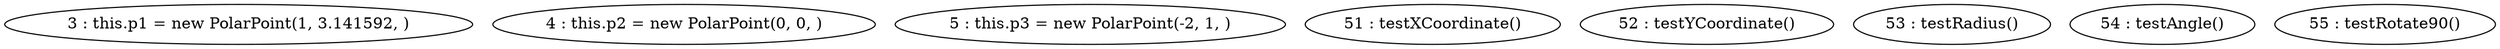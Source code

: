 digraph G {
"3 : this.p1 = new PolarPoint(1, 3.141592, )"
"4 : this.p2 = new PolarPoint(0, 0, )"
"5 : this.p3 = new PolarPoint(-2, 1, )"
"51 : testXCoordinate()"
"52 : testYCoordinate()"
"53 : testRadius()"
"54 : testAngle()"
"55 : testRotate90()"
}